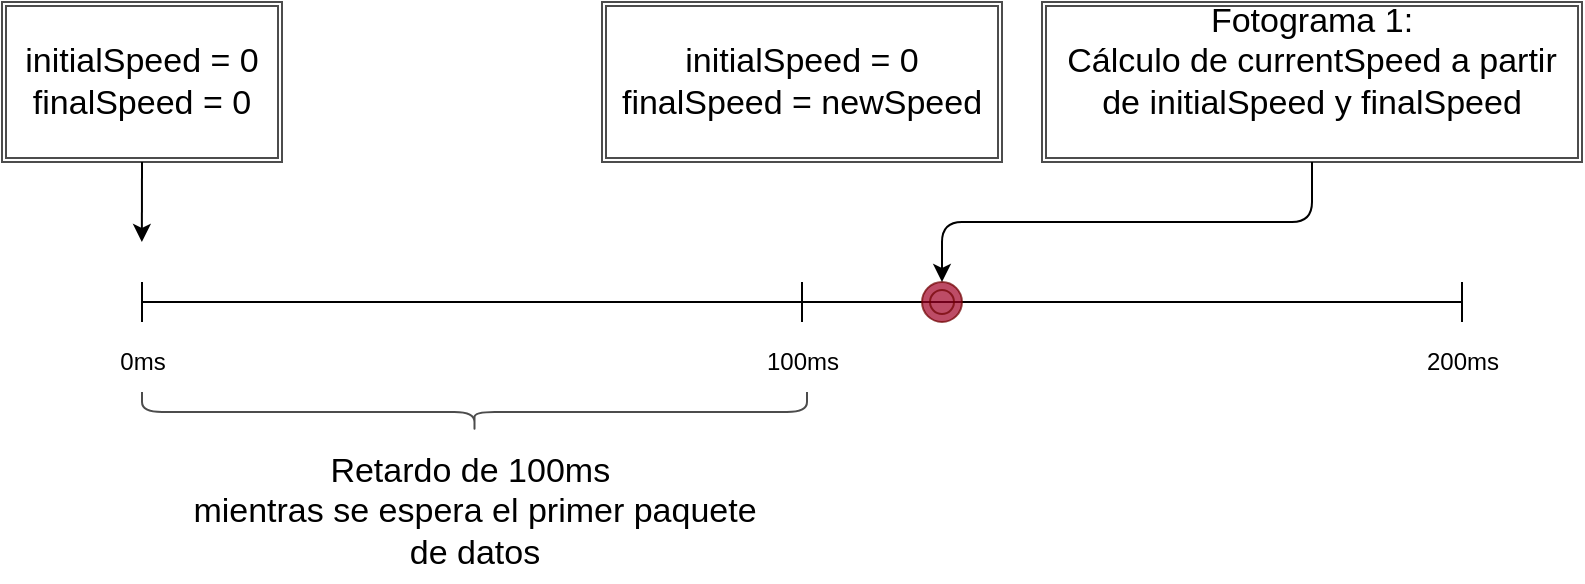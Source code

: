 <mxfile>
    <diagram id="uuOkjQRdIl_oSMIFpfGY" name="Page-1">
        <mxGraphModel dx="1073" dy="840" grid="1" gridSize="10" guides="1" tooltips="1" connect="1" arrows="1" fold="1" page="1" pageScale="1" pageWidth="1100" pageHeight="850" math="0" shadow="0">
            <root>
                <mxCell id="0"/>
                <mxCell id="1" parent="0"/>
                <mxCell id="2" value="" style="shape=crossbar;whiteSpace=wrap;html=1;rounded=1;" vertex="1" parent="1">
                    <mxGeometry x="190" y="420" width="330" height="20" as="geometry"/>
                </mxCell>
                <mxCell id="11" value="0ms" style="text;html=1;align=center;verticalAlign=middle;resizable=0;points=[];autosize=1;strokeColor=none;fillColor=none;" vertex="1" parent="1">
                    <mxGeometry x="165" y="445" width="50" height="30" as="geometry"/>
                </mxCell>
                <mxCell id="13" value="100ms" style="text;html=1;align=center;verticalAlign=middle;resizable=0;points=[];autosize=1;strokeColor=none;fillColor=none;" vertex="1" parent="1">
                    <mxGeometry x="490" y="445" width="60" height="30" as="geometry"/>
                </mxCell>
                <mxCell id="14" value="200ms" style="text;html=1;align=center;verticalAlign=middle;resizable=0;points=[];autosize=1;strokeColor=none;fillColor=none;" vertex="1" parent="1">
                    <mxGeometry x="820" y="445" width="60" height="30" as="geometry"/>
                </mxCell>
                <mxCell id="26" style="edgeStyle=none;html=1;exitX=0.5;exitY=1;exitDx=0;exitDy=0;fontSize=17;" edge="1" parent="1" source="25">
                    <mxGeometry relative="1" as="geometry">
                        <mxPoint x="189.926" y="400" as="targetPoint"/>
                    </mxGeometry>
                </mxCell>
                <mxCell id="25" value="&lt;span style=&quot;&quot;&gt;initialSpeed = 0&lt;/span&gt;&lt;br style=&quot;&quot;&gt;&lt;span style=&quot;&quot;&gt;finalSpeed = 0&lt;/span&gt;" style="shape=ext;double=1;rounded=0;whiteSpace=wrap;html=1;fontSize=17;opacity=70;" vertex="1" parent="1">
                    <mxGeometry x="120" y="280" width="140" height="80" as="geometry"/>
                </mxCell>
                <mxCell id="27" value="" style="shape=crossbar;whiteSpace=wrap;html=1;rounded=1;" vertex="1" parent="1">
                    <mxGeometry x="520" y="420" width="330" height="20" as="geometry"/>
                </mxCell>
                <mxCell id="28" value="initialSpeed = 0&lt;br&gt;finalSpeed = newSpeed" style="shape=ext;double=1;rounded=0;whiteSpace=wrap;html=1;fontSize=17;opacity=70;" vertex="1" parent="1">
                    <mxGeometry x="420" y="280" width="200" height="80" as="geometry"/>
                </mxCell>
                <mxCell id="29" value="" style="shape=curlyBracket;whiteSpace=wrap;html=1;rounded=1;labelPosition=left;verticalLabelPosition=middle;align=right;verticalAlign=middle;fontSize=17;opacity=70;rotation=-90;" vertex="1" parent="1">
                    <mxGeometry x="346.25" y="318.75" width="20" height="332.5" as="geometry"/>
                </mxCell>
                <mxCell id="30" value="Retardo de 100ms&amp;nbsp;&lt;br&gt;mientras se espera el primer paquete&lt;br&gt;de datos" style="text;html=1;align=center;verticalAlign=middle;resizable=0;points=[];autosize=1;strokeColor=none;fillColor=none;fontSize=17;" vertex="1" parent="1">
                    <mxGeometry x="201.25" y="500" width="310" height="70" as="geometry"/>
                </mxCell>
                <mxCell id="31" value="" style="ellipse;shape=doubleEllipse;whiteSpace=wrap;html=1;aspect=fixed;fontSize=17;opacity=70;fillColor=#a20025;fontColor=#ffffff;strokeColor=#6F0000;" vertex="1" parent="1">
                    <mxGeometry x="580" y="420" width="20" height="20" as="geometry"/>
                </mxCell>
                <mxCell id="39" style="edgeStyle=none;html=1;exitX=0.5;exitY=1;exitDx=0;exitDy=0;entryX=0.5;entryY=0;entryDx=0;entryDy=0;fontSize=17;" edge="1" parent="1" source="33" target="31">
                    <mxGeometry relative="1" as="geometry">
                        <Array as="points">
                            <mxPoint x="775" y="390"/>
                            <mxPoint x="590" y="390"/>
                        </Array>
                    </mxGeometry>
                </mxCell>
                <mxCell id="33" value="Fotograma 1:&lt;br&gt;Cálculo de currentSpeed a partir de initialSpeed y finalSpeed&lt;br&gt;&amp;nbsp;" style="shape=ext;double=1;rounded=0;whiteSpace=wrap;html=1;fontSize=17;opacity=70;" vertex="1" parent="1">
                    <mxGeometry x="640" y="280" width="270" height="80" as="geometry"/>
                </mxCell>
            </root>
        </mxGraphModel>
    </diagram>
</mxfile>